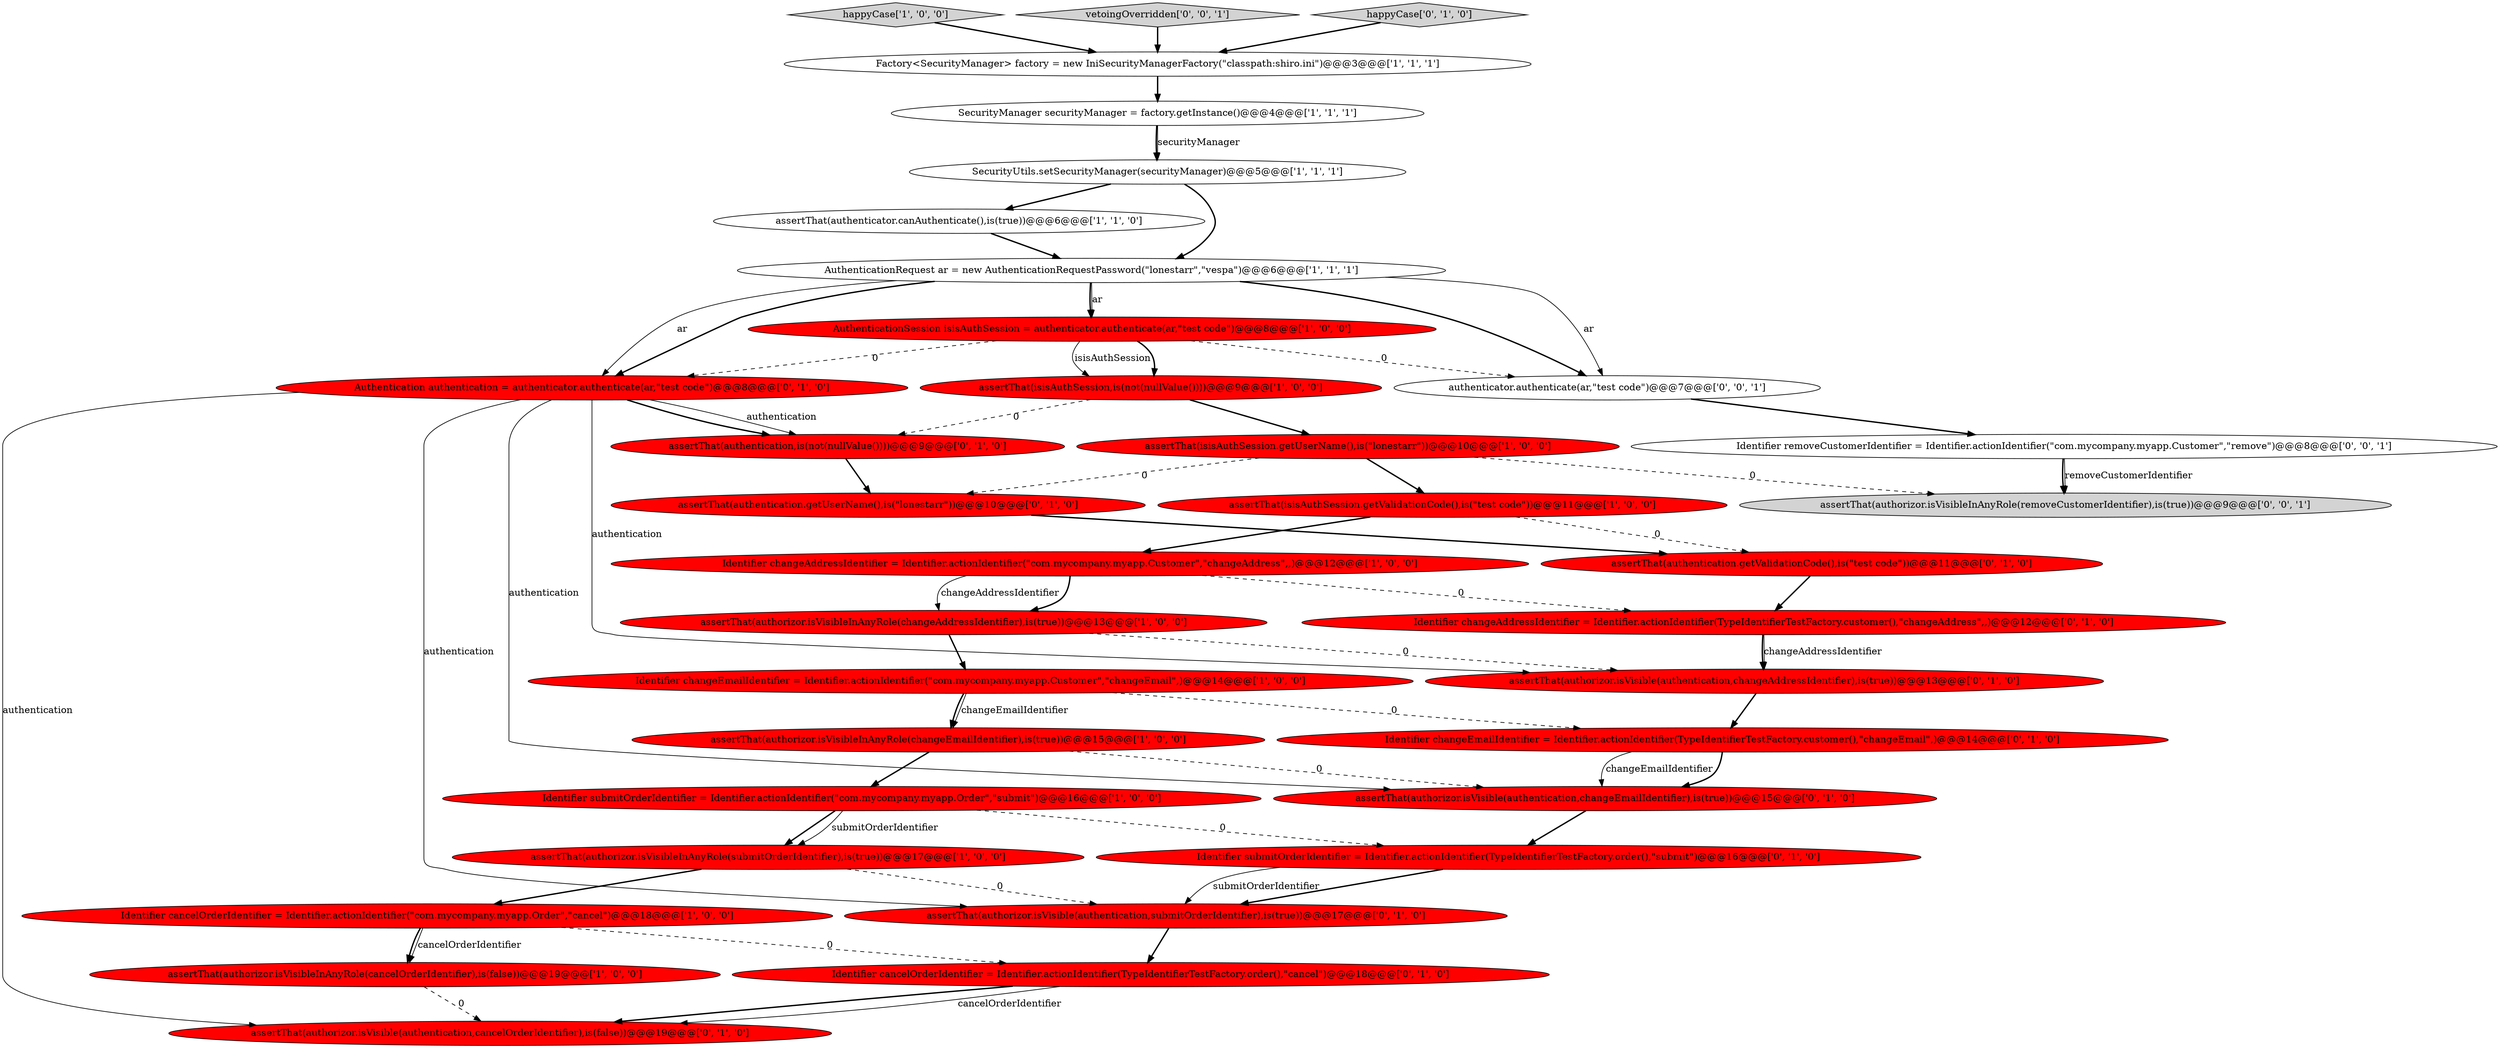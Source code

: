 digraph {
1 [style = filled, label = "assertThat(authenticator.canAuthenticate(),is(true))@@@6@@@['1', '1', '0']", fillcolor = white, shape = ellipse image = "AAA0AAABBB1BBB"];
19 [style = filled, label = "assertThat(authorizor.isVisible(authentication,changeAddressIdentifier),is(true))@@@13@@@['0', '1', '0']", fillcolor = red, shape = ellipse image = "AAA1AAABBB2BBB"];
14 [style = filled, label = "assertThat(isisAuthSession.getUserName(),is(\"lonestarr\"))@@@10@@@['1', '0', '0']", fillcolor = red, shape = ellipse image = "AAA1AAABBB1BBB"];
3 [style = filled, label = "SecurityUtils.setSecurityManager(securityManager)@@@5@@@['1', '1', '1']", fillcolor = white, shape = ellipse image = "AAA0AAABBB1BBB"];
2 [style = filled, label = "assertThat(authorizor.isVisibleInAnyRole(changeEmailIdentifier),is(true))@@@15@@@['1', '0', '0']", fillcolor = red, shape = ellipse image = "AAA1AAABBB1BBB"];
12 [style = filled, label = "Identifier cancelOrderIdentifier = Identifier.actionIdentifier(\"com.mycompany.myapp.Order\",\"cancel\")@@@18@@@['1', '0', '0']", fillcolor = red, shape = ellipse image = "AAA1AAABBB1BBB"];
18 [style = filled, label = "assertThat(authentication,is(not(nullValue())))@@@9@@@['0', '1', '0']", fillcolor = red, shape = ellipse image = "AAA1AAABBB2BBB"];
30 [style = filled, label = "assertThat(authorizor.isVisible(authentication,cancelOrderIdentifier),is(false))@@@19@@@['0', '1', '0']", fillcolor = red, shape = ellipse image = "AAA1AAABBB2BBB"];
21 [style = filled, label = "assertThat(authentication.getValidationCode(),is(\"test code\"))@@@11@@@['0', '1', '0']", fillcolor = red, shape = ellipse image = "AAA1AAABBB2BBB"];
23 [style = filled, label = "Authentication authentication = authenticator.authenticate(ar,\"test code\")@@@8@@@['0', '1', '0']", fillcolor = red, shape = ellipse image = "AAA1AAABBB2BBB"];
6 [style = filled, label = "assertThat(authorizor.isVisibleInAnyRole(submitOrderIdentifier),is(true))@@@17@@@['1', '0', '0']", fillcolor = red, shape = ellipse image = "AAA1AAABBB1BBB"];
10 [style = filled, label = "happyCase['1', '0', '0']", fillcolor = lightgray, shape = diamond image = "AAA0AAABBB1BBB"];
29 [style = filled, label = "assertThat(authorizor.isVisible(authentication,submitOrderIdentifier),is(true))@@@17@@@['0', '1', '0']", fillcolor = red, shape = ellipse image = "AAA1AAABBB2BBB"];
20 [style = filled, label = "Identifier cancelOrderIdentifier = Identifier.actionIdentifier(TypeIdentifierTestFactory.order(),\"cancel\")@@@18@@@['0', '1', '0']", fillcolor = red, shape = ellipse image = "AAA1AAABBB2BBB"];
15 [style = filled, label = "Factory<SecurityManager> factory = new IniSecurityManagerFactory(\"classpath:shiro.ini\")@@@3@@@['1', '1', '1']", fillcolor = white, shape = ellipse image = "AAA0AAABBB1BBB"];
8 [style = filled, label = "AuthenticationRequest ar = new AuthenticationRequestPassword(\"lonestarr\",\"vespa\")@@@6@@@['1', '1', '1']", fillcolor = white, shape = ellipse image = "AAA0AAABBB1BBB"];
4 [style = filled, label = "assertThat(isisAuthSession,is(not(nullValue())))@@@9@@@['1', '0', '0']", fillcolor = red, shape = ellipse image = "AAA1AAABBB1BBB"];
22 [style = filled, label = "assertThat(authorizor.isVisible(authentication,changeEmailIdentifier),is(true))@@@15@@@['0', '1', '0']", fillcolor = red, shape = ellipse image = "AAA1AAABBB2BBB"];
11 [style = filled, label = "Identifier changeAddressIdentifier = Identifier.actionIdentifier(\"com.mycompany.myapp.Customer\",\"changeAddress\",,)@@@12@@@['1', '0', '0']", fillcolor = red, shape = ellipse image = "AAA1AAABBB1BBB"];
28 [style = filled, label = "Identifier changeEmailIdentifier = Identifier.actionIdentifier(TypeIdentifierTestFactory.customer(),\"changeEmail\",)@@@14@@@['0', '1', '0']", fillcolor = red, shape = ellipse image = "AAA1AAABBB2BBB"];
9 [style = filled, label = "assertThat(isisAuthSession.getValidationCode(),is(\"test code\"))@@@11@@@['1', '0', '0']", fillcolor = red, shape = ellipse image = "AAA1AAABBB1BBB"];
0 [style = filled, label = "SecurityManager securityManager = factory.getInstance()@@@4@@@['1', '1', '1']", fillcolor = white, shape = ellipse image = "AAA0AAABBB1BBB"];
32 [style = filled, label = "authenticator.authenticate(ar,\"test code\")@@@7@@@['0', '0', '1']", fillcolor = white, shape = ellipse image = "AAA0AAABBB3BBB"];
5 [style = filled, label = "assertThat(authorizor.isVisibleInAnyRole(changeAddressIdentifier),is(true))@@@13@@@['1', '0', '0']", fillcolor = red, shape = ellipse image = "AAA1AAABBB1BBB"];
34 [style = filled, label = "Identifier removeCustomerIdentifier = Identifier.actionIdentifier(\"com.mycompany.myapp.Customer\",\"remove\")@@@8@@@['0', '0', '1']", fillcolor = white, shape = ellipse image = "AAA0AAABBB3BBB"];
17 [style = filled, label = "Identifier changeEmailIdentifier = Identifier.actionIdentifier(\"com.mycompany.myapp.Customer\",\"changeEmail\",)@@@14@@@['1', '0', '0']", fillcolor = red, shape = ellipse image = "AAA1AAABBB1BBB"];
33 [style = filled, label = "vetoingOverridden['0', '0', '1']", fillcolor = lightgray, shape = diamond image = "AAA0AAABBB3BBB"];
24 [style = filled, label = "happyCase['0', '1', '0']", fillcolor = lightgray, shape = diamond image = "AAA0AAABBB2BBB"];
16 [style = filled, label = "AuthenticationSession isisAuthSession = authenticator.authenticate(ar,\"test code\")@@@8@@@['1', '0', '0']", fillcolor = red, shape = ellipse image = "AAA1AAABBB1BBB"];
27 [style = filled, label = "assertThat(authentication.getUserName(),is(\"lonestarr\"))@@@10@@@['0', '1', '0']", fillcolor = red, shape = ellipse image = "AAA1AAABBB2BBB"];
7 [style = filled, label = "Identifier submitOrderIdentifier = Identifier.actionIdentifier(\"com.mycompany.myapp.Order\",\"submit\")@@@16@@@['1', '0', '0']", fillcolor = red, shape = ellipse image = "AAA1AAABBB1BBB"];
25 [style = filled, label = "Identifier submitOrderIdentifier = Identifier.actionIdentifier(TypeIdentifierTestFactory.order(),\"submit\")@@@16@@@['0', '1', '0']", fillcolor = red, shape = ellipse image = "AAA1AAABBB2BBB"];
13 [style = filled, label = "assertThat(authorizor.isVisibleInAnyRole(cancelOrderIdentifier),is(false))@@@19@@@['1', '0', '0']", fillcolor = red, shape = ellipse image = "AAA1AAABBB1BBB"];
31 [style = filled, label = "assertThat(authorizor.isVisibleInAnyRole(removeCustomerIdentifier),is(true))@@@9@@@['0', '0', '1']", fillcolor = lightgray, shape = ellipse image = "AAA0AAABBB3BBB"];
26 [style = filled, label = "Identifier changeAddressIdentifier = Identifier.actionIdentifier(TypeIdentifierTestFactory.customer(),\"changeAddress\",,)@@@12@@@['0', '1', '0']", fillcolor = red, shape = ellipse image = "AAA1AAABBB2BBB"];
0->3 [style = bold, label=""];
8->32 [style = solid, label="ar"];
8->16 [style = bold, label=""];
22->25 [style = bold, label=""];
4->18 [style = dashed, label="0"];
14->31 [style = dashed, label="0"];
4->14 [style = bold, label=""];
1->8 [style = bold, label=""];
10->15 [style = bold, label=""];
9->11 [style = bold, label=""];
8->23 [style = bold, label=""];
3->1 [style = bold, label=""];
8->32 [style = bold, label=""];
12->13 [style = solid, label="cancelOrderIdentifier"];
33->15 [style = bold, label=""];
23->22 [style = solid, label="authentication"];
12->20 [style = dashed, label="0"];
11->26 [style = dashed, label="0"];
8->23 [style = solid, label="ar"];
23->18 [style = solid, label="authentication"];
34->31 [style = bold, label=""];
16->23 [style = dashed, label="0"];
32->34 [style = bold, label=""];
25->29 [style = bold, label=""];
26->19 [style = bold, label=""];
16->4 [style = solid, label="isisAuthSession"];
5->17 [style = bold, label=""];
17->2 [style = solid, label="changeEmailIdentifier"];
14->27 [style = dashed, label="0"];
16->32 [style = dashed, label="0"];
28->22 [style = solid, label="changeEmailIdentifier"];
23->30 [style = solid, label="authentication"];
17->28 [style = dashed, label="0"];
12->13 [style = bold, label=""];
11->5 [style = bold, label=""];
21->26 [style = bold, label=""];
29->20 [style = bold, label=""];
20->30 [style = solid, label="cancelOrderIdentifier"];
6->29 [style = dashed, label="0"];
17->2 [style = bold, label=""];
18->27 [style = bold, label=""];
34->31 [style = solid, label="removeCustomerIdentifier"];
9->21 [style = dashed, label="0"];
3->8 [style = bold, label=""];
15->0 [style = bold, label=""];
7->6 [style = bold, label=""];
0->3 [style = solid, label="securityManager"];
8->16 [style = solid, label="ar"];
7->25 [style = dashed, label="0"];
25->29 [style = solid, label="submitOrderIdentifier"];
14->9 [style = bold, label=""];
7->6 [style = solid, label="submitOrderIdentifier"];
26->19 [style = solid, label="changeAddressIdentifier"];
19->28 [style = bold, label=""];
2->7 [style = bold, label=""];
11->5 [style = solid, label="changeAddressIdentifier"];
16->4 [style = bold, label=""];
23->19 [style = solid, label="authentication"];
20->30 [style = bold, label=""];
27->21 [style = bold, label=""];
5->19 [style = dashed, label="0"];
2->22 [style = dashed, label="0"];
23->29 [style = solid, label="authentication"];
23->18 [style = bold, label=""];
13->30 [style = dashed, label="0"];
28->22 [style = bold, label=""];
24->15 [style = bold, label=""];
6->12 [style = bold, label=""];
}
